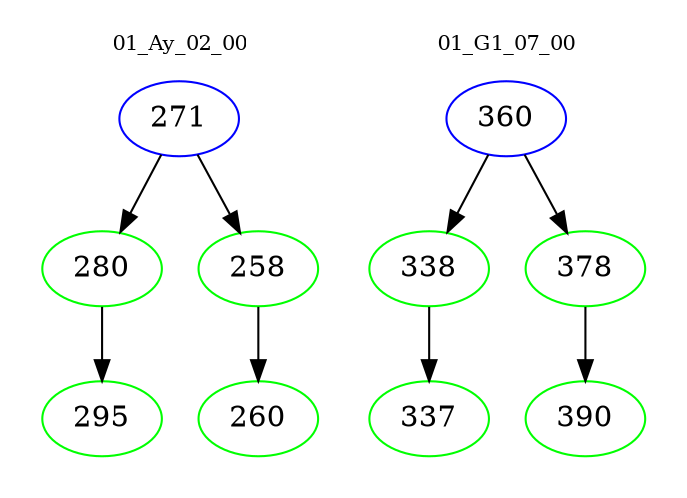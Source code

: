digraph{
subgraph cluster_0 {
color = white
label = "01_Ay_02_00";
fontsize=10;
T0_271 [label="271", color="blue"]
T0_271 -> T0_280 [color="black"]
T0_280 [label="280", color="green"]
T0_280 -> T0_295 [color="black"]
T0_295 [label="295", color="green"]
T0_271 -> T0_258 [color="black"]
T0_258 [label="258", color="green"]
T0_258 -> T0_260 [color="black"]
T0_260 [label="260", color="green"]
}
subgraph cluster_1 {
color = white
label = "01_G1_07_00";
fontsize=10;
T1_360 [label="360", color="blue"]
T1_360 -> T1_338 [color="black"]
T1_338 [label="338", color="green"]
T1_338 -> T1_337 [color="black"]
T1_337 [label="337", color="green"]
T1_360 -> T1_378 [color="black"]
T1_378 [label="378", color="green"]
T1_378 -> T1_390 [color="black"]
T1_390 [label="390", color="green"]
}
}
